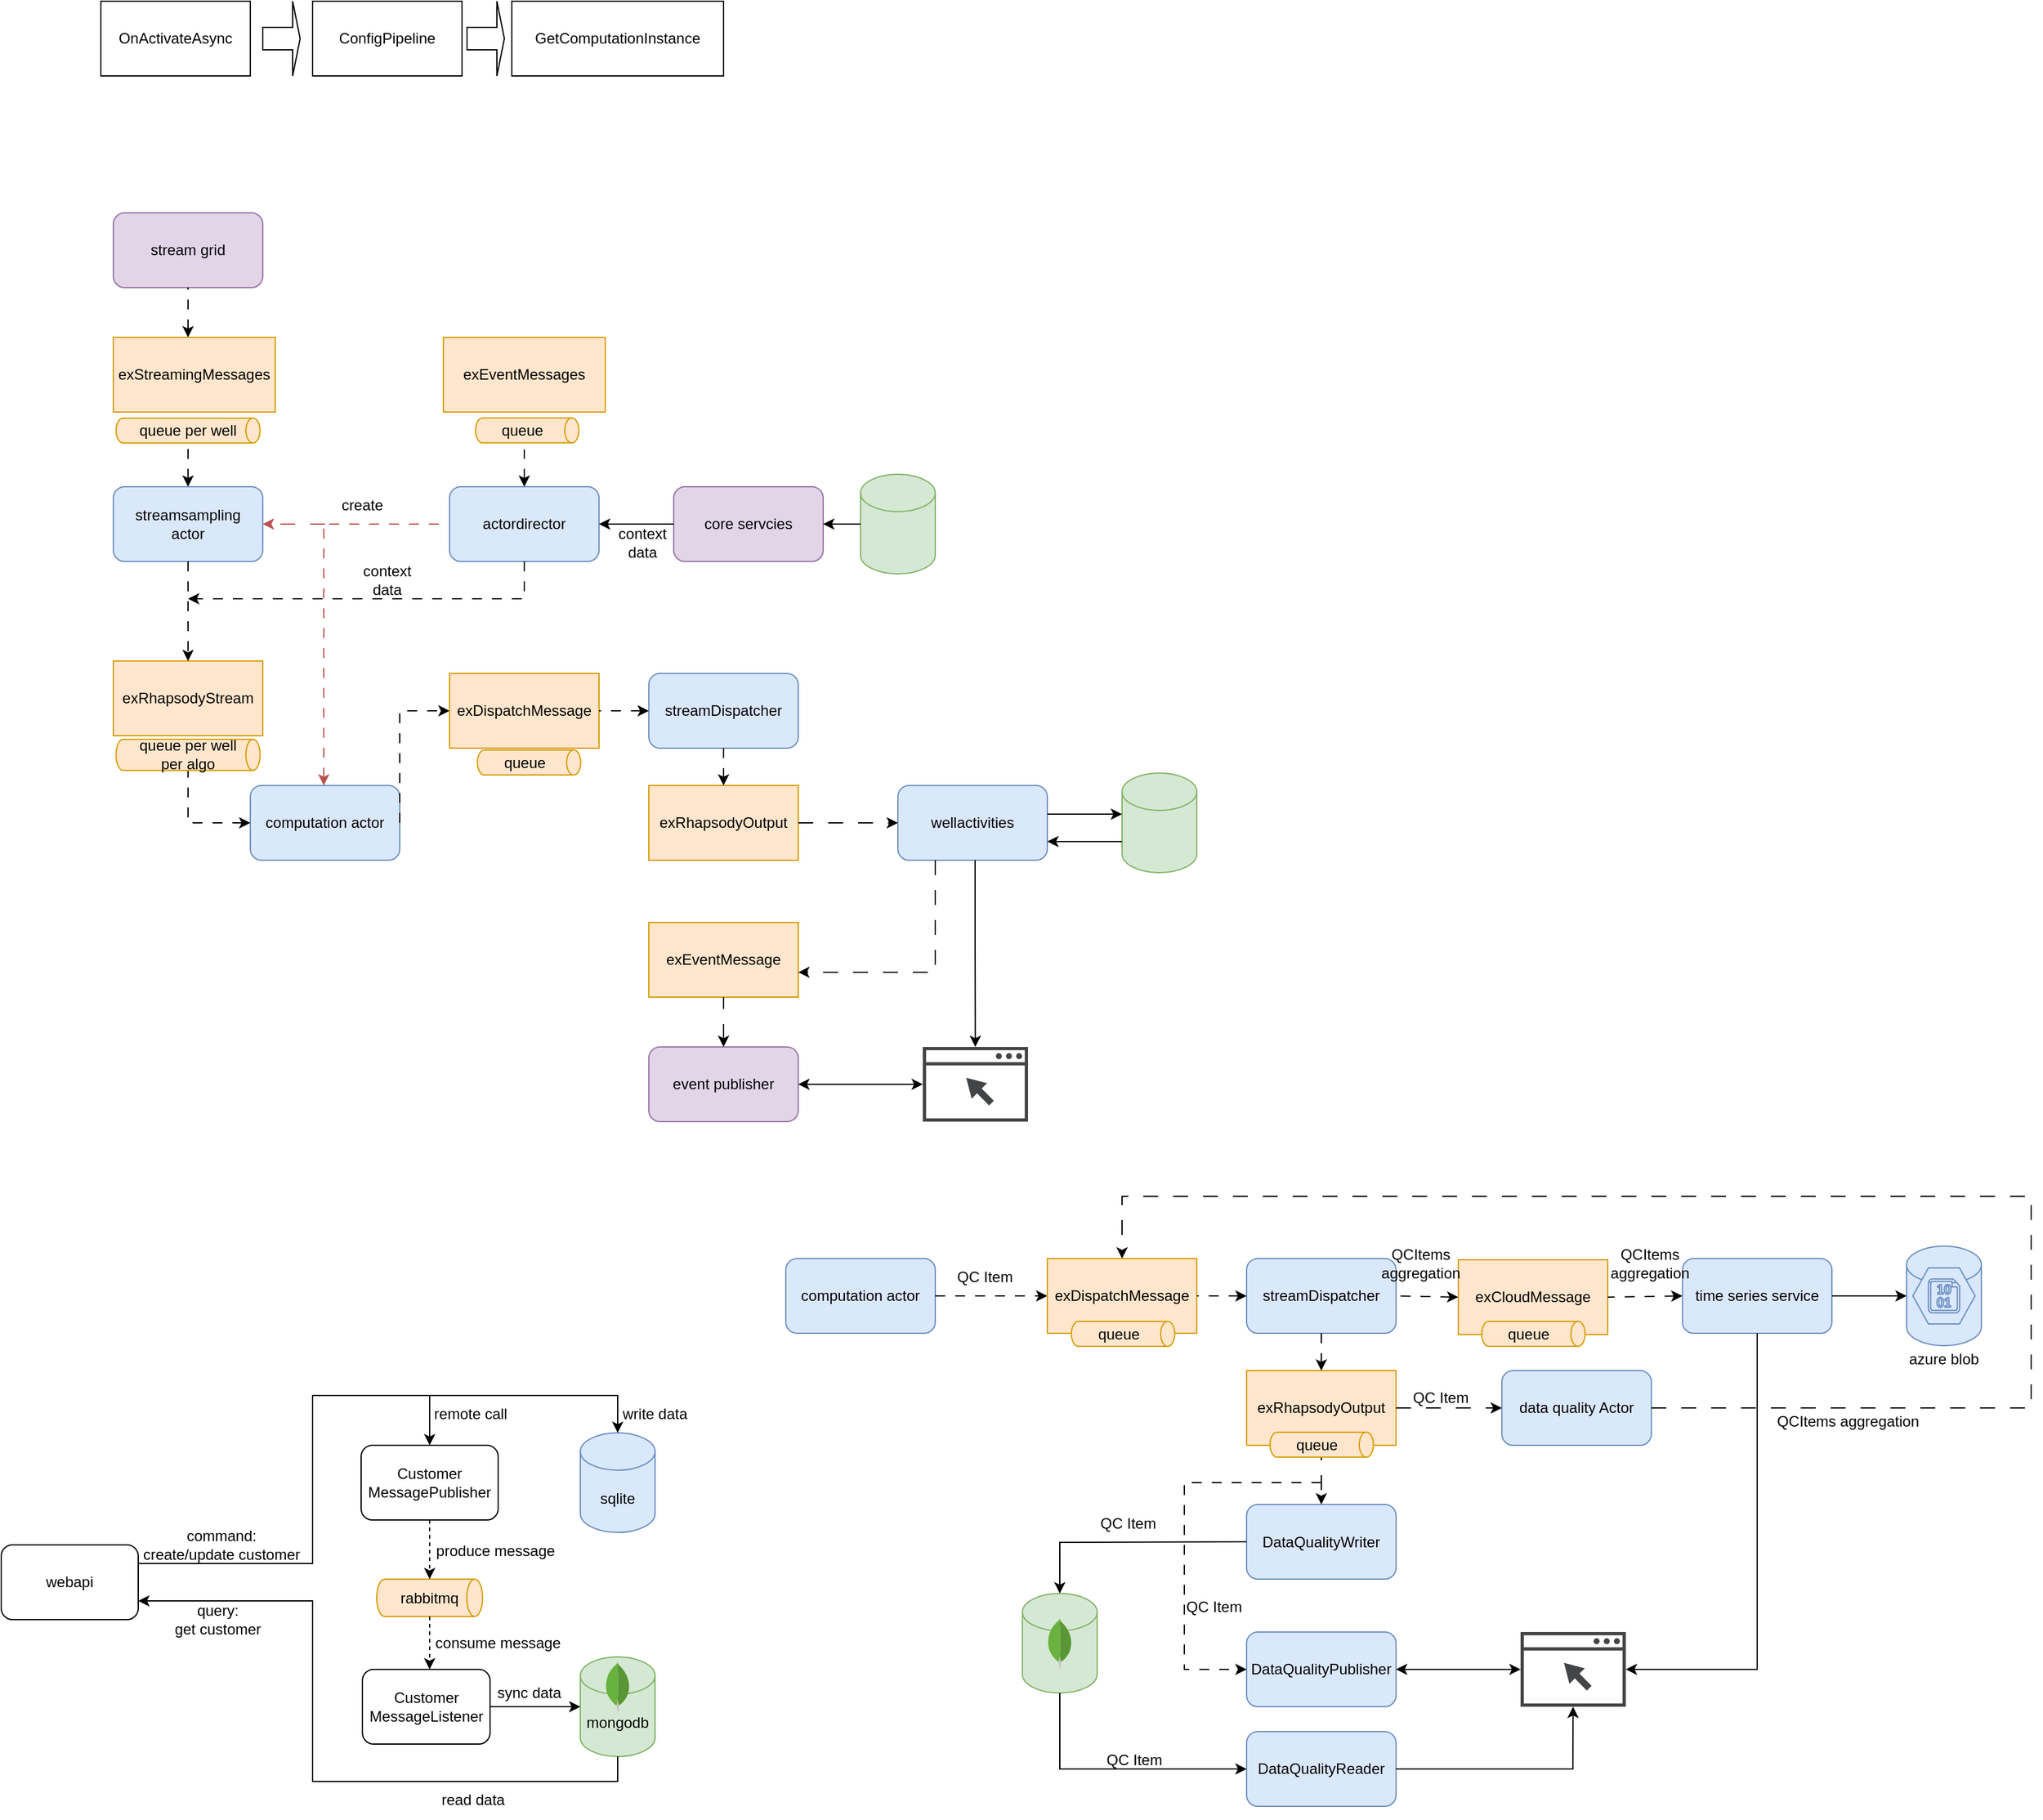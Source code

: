 <mxfile version="21.0.6" type="github">
  <diagram name="Page-1" id="OcKVnmv9bkzOkqvMLp8E">
    <mxGraphModel dx="1221" dy="654" grid="1" gridSize="10" guides="1" tooltips="1" connect="1" arrows="1" fold="1" page="1" pageScale="1" pageWidth="850" pageHeight="1100" math="0" shadow="0">
      <root>
        <mxCell id="0" />
        <mxCell id="1" parent="0" />
        <mxCell id="9D1GzpZzbGiRJLxQWqkZ-56" value="" style="shape=cylinder3;whiteSpace=wrap;html=1;boundedLbl=1;backgroundOutline=1;size=15;fillColor=#dae8fc;strokeColor=#6c8ebf;" vertex="1" parent="1">
          <mxGeometry x="1540" y="1050" width="60" height="80" as="geometry" />
        </mxCell>
        <mxCell id="kHYbqAMakebXmbpQwH_0-1" value="OnActivateAsync" style="rounded=0;whiteSpace=wrap;html=1;" parent="1" vertex="1">
          <mxGeometry x="90" y="50" width="120" height="60" as="geometry" />
        </mxCell>
        <mxCell id="kHYbqAMakebXmbpQwH_0-2" value="ConfigPipeline" style="rounded=0;whiteSpace=wrap;html=1;" parent="1" vertex="1">
          <mxGeometry x="260" y="50" width="120" height="60" as="geometry" />
        </mxCell>
        <mxCell id="kHYbqAMakebXmbpQwH_0-3" value="GetComputationInstance" style="rounded=0;whiteSpace=wrap;html=1;" parent="1" vertex="1">
          <mxGeometry x="420" y="50" width="170" height="60" as="geometry" />
        </mxCell>
        <mxCell id="kHYbqAMakebXmbpQwH_0-4" value="" style="shape=singleArrow;whiteSpace=wrap;html=1;" parent="1" vertex="1">
          <mxGeometry x="220" y="50" width="30" height="60" as="geometry" />
        </mxCell>
        <mxCell id="kHYbqAMakebXmbpQwH_0-5" value="" style="shape=singleArrow;whiteSpace=wrap;html=1;" parent="1" vertex="1">
          <mxGeometry x="384" y="50" width="30" height="60" as="geometry" />
        </mxCell>
        <mxCell id="UGG4_DEp5h8tAIbgvLsF-27" value="computation actor" style="rounded=1;whiteSpace=wrap;html=1;fillColor=#dae8fc;strokeColor=#6c8ebf;" parent="1" vertex="1">
          <mxGeometry x="210" y="680" width="120" height="60" as="geometry" />
        </mxCell>
        <mxCell id="UGG4_DEp5h8tAIbgvLsF-28" value="exRhapsodyOutput" style="rounded=0;whiteSpace=wrap;html=1;fillColor=#ffe6cc;strokeColor=#d79b00;" parent="1" vertex="1">
          <mxGeometry x="530" y="680" width="120" height="60" as="geometry" />
        </mxCell>
        <mxCell id="UGG4_DEp5h8tAIbgvLsF-30" value="" style="endArrow=classic;html=1;rounded=0;exitX=1;exitY=0.5;exitDx=0;exitDy=0;dashed=1;dashPattern=8 8;entryX=0;entryY=0.5;entryDx=0;entryDy=0;" parent="1" source="UGG4_DEp5h8tAIbgvLsF-27" target="P30Yc78JvLvE6uFcHq7c-1" edge="1">
          <mxGeometry width="50" height="50" relative="1" as="geometry">
            <mxPoint x="680" y="790" as="sourcePoint" />
            <mxPoint x="440" y="680" as="targetPoint" />
            <Array as="points">
              <mxPoint x="330" y="620" />
            </Array>
          </mxGeometry>
        </mxCell>
        <mxCell id="UGG4_DEp5h8tAIbgvLsF-31" value="wellactivities" style="rounded=1;whiteSpace=wrap;html=1;fillColor=#dae8fc;strokeColor=#6c8ebf;" parent="1" vertex="1">
          <mxGeometry x="730" y="680" width="120" height="60" as="geometry" />
        </mxCell>
        <mxCell id="UGG4_DEp5h8tAIbgvLsF-33" value="" style="shape=cylinder3;whiteSpace=wrap;html=1;boundedLbl=1;backgroundOutline=1;size=15;fillColor=#d5e8d4;strokeColor=#82b366;" parent="1" vertex="1">
          <mxGeometry x="910" y="670" width="60" height="80" as="geometry" />
        </mxCell>
        <mxCell id="UGG4_DEp5h8tAIbgvLsF-34" value="" style="endArrow=classic;html=1;rounded=0;exitX=1;exitY=0.5;exitDx=0;exitDy=0;entryX=0;entryY=0.5;entryDx=0;entryDy=0;dashed=1;dashPattern=12 12;" parent="1" source="UGG4_DEp5h8tAIbgvLsF-28" target="UGG4_DEp5h8tAIbgvLsF-31" edge="1">
          <mxGeometry width="50" height="50" relative="1" as="geometry">
            <mxPoint x="680" y="790" as="sourcePoint" />
            <mxPoint x="730" y="740" as="targetPoint" />
          </mxGeometry>
        </mxCell>
        <mxCell id="UGG4_DEp5h8tAIbgvLsF-35" value="" style="endArrow=classic;html=1;rounded=0;exitX=1;exitY=0.5;exitDx=0;exitDy=0;entryX=0;entryY=0.5;entryDx=0;entryDy=0;entryPerimeter=0;" parent="1" edge="1">
          <mxGeometry width="50" height="50" relative="1" as="geometry">
            <mxPoint x="850" y="703.0" as="sourcePoint" />
            <mxPoint x="910" y="703.0" as="targetPoint" />
          </mxGeometry>
        </mxCell>
        <mxCell id="UGG4_DEp5h8tAIbgvLsF-36" value="event publisher" style="rounded=1;whiteSpace=wrap;html=1;fillColor=#e1d5e7;strokeColor=#9673a6;" parent="1" vertex="1">
          <mxGeometry x="530" y="890" width="120" height="60" as="geometry" />
        </mxCell>
        <mxCell id="UGG4_DEp5h8tAIbgvLsF-37" value="" style="sketch=0;pointerEvents=1;shadow=0;dashed=0;html=1;strokeColor=none;fillColor=#434445;aspect=fixed;labelPosition=center;verticalLabelPosition=bottom;verticalAlign=top;align=center;outlineConnect=0;shape=mxgraph.vvd.web_browser;" parent="1" vertex="1">
          <mxGeometry x="750" y="890" width="84.51" height="60" as="geometry" />
        </mxCell>
        <mxCell id="UGG4_DEp5h8tAIbgvLsF-40" value="" style="endArrow=classic;startArrow=classic;html=1;rounded=0;exitX=1;exitY=0.5;exitDx=0;exitDy=0;" parent="1" source="UGG4_DEp5h8tAIbgvLsF-36" target="UGG4_DEp5h8tAIbgvLsF-37" edge="1">
          <mxGeometry width="50" height="50" relative="1" as="geometry">
            <mxPoint x="680" y="790" as="sourcePoint" />
            <mxPoint x="730" y="740" as="targetPoint" />
          </mxGeometry>
        </mxCell>
        <mxCell id="UGG4_DEp5h8tAIbgvLsF-41" value="" style="endArrow=none;html=1;rounded=0;startArrow=classic;startFill=1;endFill=0;" parent="1" source="UGG4_DEp5h8tAIbgvLsF-37" edge="1">
          <mxGeometry width="50" height="50" relative="1" as="geometry">
            <mxPoint x="790" y="880" as="sourcePoint" />
            <mxPoint x="792" y="740" as="targetPoint" />
            <Array as="points">
              <mxPoint x="792" y="810" />
            </Array>
          </mxGeometry>
        </mxCell>
        <mxCell id="yuS7DhjpK4BJRAQVmgky-1" value="exEventMessage" style="rounded=0;whiteSpace=wrap;html=1;fillColor=#ffe6cc;strokeColor=#d79b00;" parent="1" vertex="1">
          <mxGeometry x="530" y="790" width="120" height="60" as="geometry" />
        </mxCell>
        <mxCell id="yuS7DhjpK4BJRAQVmgky-2" value="" style="endArrow=classic;html=1;rounded=0;exitX=0.25;exitY=1;exitDx=0;exitDy=0;entryX=1;entryY=0.667;entryDx=0;entryDy=0;entryPerimeter=0;dashed=1;dashPattern=12 12;" parent="1" source="UGG4_DEp5h8tAIbgvLsF-31" target="yuS7DhjpK4BJRAQVmgky-1" edge="1">
          <mxGeometry width="50" height="50" relative="1" as="geometry">
            <mxPoint x="680" y="790" as="sourcePoint" />
            <mxPoint x="760" y="830" as="targetPoint" />
            <Array as="points">
              <mxPoint x="760" y="830" />
            </Array>
          </mxGeometry>
        </mxCell>
        <mxCell id="yuS7DhjpK4BJRAQVmgky-3" value="" style="endArrow=none;html=1;rounded=0;dashed=1;dashPattern=12 12;exitX=0.5;exitY=0;exitDx=0;exitDy=0;entryX=0.5;entryY=1;entryDx=0;entryDy=0;startArrow=classic;startFill=1;endFill=0;" parent="1" source="UGG4_DEp5h8tAIbgvLsF-36" target="yuS7DhjpK4BJRAQVmgky-1" edge="1">
          <mxGeometry width="50" height="50" relative="1" as="geometry">
            <mxPoint x="680" y="790" as="sourcePoint" />
            <mxPoint x="730" y="740" as="targetPoint" />
            <Array as="points" />
          </mxGeometry>
        </mxCell>
        <mxCell id="P30Yc78JvLvE6uFcHq7c-1" value="exDispatchMessage" style="rounded=0;whiteSpace=wrap;html=1;fillColor=#ffe6cc;strokeColor=#d79b00;" parent="1" vertex="1">
          <mxGeometry x="370" y="590" width="120" height="60" as="geometry" />
        </mxCell>
        <mxCell id="P30Yc78JvLvE6uFcHq7c-2" value="streamDispatcher" style="rounded=1;whiteSpace=wrap;html=1;fillColor=#dae8fc;strokeColor=#6c8ebf;" parent="1" vertex="1">
          <mxGeometry x="530" y="590" width="120" height="60" as="geometry" />
        </mxCell>
        <mxCell id="P30Yc78JvLvE6uFcHq7c-3" value="" style="endArrow=none;html=1;rounded=0;exitX=0;exitY=0.5;exitDx=0;exitDy=0;dashed=1;dashPattern=8 8;entryX=1;entryY=0.5;entryDx=0;entryDy=0;startArrow=classic;startFill=1;endFill=0;" parent="1" source="P30Yc78JvLvE6uFcHq7c-2" target="P30Yc78JvLvE6uFcHq7c-1" edge="1">
          <mxGeometry width="50" height="50" relative="1" as="geometry">
            <mxPoint x="340" y="720" as="sourcePoint" />
            <mxPoint x="340" y="470" as="targetPoint" />
            <Array as="points" />
          </mxGeometry>
        </mxCell>
        <mxCell id="P30Yc78JvLvE6uFcHq7c-5" value="" style="endArrow=classic;html=1;rounded=0;exitX=0.5;exitY=1;exitDx=0;exitDy=0;dashed=1;dashPattern=8 8;" parent="1" source="P30Yc78JvLvE6uFcHq7c-2" target="UGG4_DEp5h8tAIbgvLsF-28" edge="1">
          <mxGeometry width="50" height="50" relative="1" as="geometry">
            <mxPoint x="540" y="630" as="sourcePoint" />
            <mxPoint x="500" y="630" as="targetPoint" />
            <Array as="points" />
          </mxGeometry>
        </mxCell>
        <mxCell id="P30Yc78JvLvE6uFcHq7c-6" value="exRhapsodyStream" style="rounded=0;whiteSpace=wrap;html=1;fillColor=#ffe6cc;strokeColor=#d79b00;" parent="1" vertex="1">
          <mxGeometry x="100" y="580" width="120" height="60" as="geometry" />
        </mxCell>
        <mxCell id="P30Yc78JvLvE6uFcHq7c-7" value="" style="endArrow=none;html=1;rounded=0;exitX=0;exitY=0.5;exitDx=0;exitDy=0;dashed=1;dashPattern=8 8;startArrow=classic;startFill=1;endFill=0;" parent="1" source="UGG4_DEp5h8tAIbgvLsF-27" edge="1">
          <mxGeometry width="50" height="50" relative="1" as="geometry">
            <mxPoint x="340" y="720" as="sourcePoint" />
            <mxPoint x="160" y="660" as="targetPoint" />
            <Array as="points">
              <mxPoint x="160" y="710" />
              <mxPoint x="160" y="680" />
            </Array>
          </mxGeometry>
        </mxCell>
        <mxCell id="P30Yc78JvLvE6uFcHq7c-8" value="streamsampling&lt;br&gt;actor" style="rounded=1;whiteSpace=wrap;html=1;fillColor=#dae8fc;strokeColor=#6c8ebf;" parent="1" vertex="1">
          <mxGeometry x="100" y="440" width="120" height="60" as="geometry" />
        </mxCell>
        <mxCell id="P30Yc78JvLvE6uFcHq7c-9" value="" style="endArrow=classic;html=1;rounded=0;exitX=0.5;exitY=1;exitDx=0;exitDy=0;dashed=1;dashPattern=8 8;entryX=0.5;entryY=0;entryDx=0;entryDy=0;" parent="1" source="P30Yc78JvLvE6uFcHq7c-8" target="P30Yc78JvLvE6uFcHq7c-6" edge="1">
          <mxGeometry width="50" height="50" relative="1" as="geometry">
            <mxPoint x="220" y="720" as="sourcePoint" />
            <mxPoint x="140" y="800" as="targetPoint" />
            <Array as="points">
              <mxPoint x="160" y="540" />
              <mxPoint x="160" y="550" />
            </Array>
          </mxGeometry>
        </mxCell>
        <mxCell id="P30Yc78JvLvE6uFcHq7c-11" value="&lt;p style=&quot;language:zh-CN;margin-top:0pt;margin-bottom:0pt;margin-left:0in;&lt;br/&gt;text-align:left;direction:ltr;unicode-bidi:embed;mso-line-break-override:none;&lt;br/&gt;word-break:normal;punctuation-wrap:hanging&quot;&gt;exStreamingMessages&lt;/p&gt;" style="rounded=0;whiteSpace=wrap;html=1;fillColor=#ffe6cc;strokeColor=#d79b00;" parent="1" vertex="1">
          <mxGeometry x="100" y="320" width="130" height="60" as="geometry" />
        </mxCell>
        <mxCell id="P30Yc78JvLvE6uFcHq7c-13" value="" style="endArrow=none;html=1;rounded=0;exitX=0.5;exitY=0;exitDx=0;exitDy=0;dashed=1;dashPattern=8 8;startArrow=classic;startFill=1;endFill=0;" parent="1" source="P30Yc78JvLvE6uFcHq7c-8" target="10QbRGzrxPoPx4rlxIJ1-21" edge="1">
          <mxGeometry width="50" height="50" relative="1" as="geometry">
            <mxPoint x="170" y="510" as="sourcePoint" />
            <mxPoint x="160" y="420" as="targetPoint" />
            <Array as="points" />
          </mxGeometry>
        </mxCell>
        <mxCell id="P30Yc78JvLvE6uFcHq7c-14" value="stream grid" style="rounded=1;whiteSpace=wrap;html=1;fillColor=#e1d5e7;strokeColor=#9673a6;" parent="1" vertex="1">
          <mxGeometry x="100" y="220" width="120" height="60" as="geometry" />
        </mxCell>
        <mxCell id="P30Yc78JvLvE6uFcHq7c-15" value="" style="endArrow=none;html=1;rounded=0;dashed=1;dashPattern=8 8;startArrow=classic;startFill=1;endFill=0;entryX=0.5;entryY=1;entryDx=0;entryDy=0;" parent="1" target="P30Yc78JvLvE6uFcHq7c-14" edge="1">
          <mxGeometry width="50" height="50" relative="1" as="geometry">
            <mxPoint x="160" y="320" as="sourcePoint" />
            <mxPoint x="170" y="390" as="targetPoint" />
            <Array as="points" />
          </mxGeometry>
        </mxCell>
        <mxCell id="10QbRGzrxPoPx4rlxIJ1-1" value="actordirector" style="rounded=1;whiteSpace=wrap;html=1;fillColor=#dae8fc;strokeColor=#6c8ebf;" parent="1" vertex="1">
          <mxGeometry x="370" y="440" width="120" height="60" as="geometry" />
        </mxCell>
        <mxCell id="10QbRGzrxPoPx4rlxIJ1-2" value="&lt;p&gt;exEventMessages&lt;br&gt;&lt;/p&gt;" style="rounded=0;whiteSpace=wrap;html=1;fillColor=#ffe6cc;strokeColor=#d79b00;" parent="1" vertex="1">
          <mxGeometry x="365" y="320" width="130" height="60" as="geometry" />
        </mxCell>
        <mxCell id="10QbRGzrxPoPx4rlxIJ1-3" value="" style="endArrow=none;html=1;rounded=0;exitX=0.5;exitY=0;exitDx=0;exitDy=0;dashed=1;dashPattern=8 8;startArrow=classic;startFill=1;endFill=0;" parent="1" source="10QbRGzrxPoPx4rlxIJ1-1" edge="1">
          <mxGeometry width="50" height="50" relative="1" as="geometry">
            <mxPoint x="170" y="450" as="sourcePoint" />
            <mxPoint x="430" y="410" as="targetPoint" />
            <Array as="points">
              <mxPoint x="430" y="410" />
            </Array>
          </mxGeometry>
        </mxCell>
        <mxCell id="10QbRGzrxPoPx4rlxIJ1-4" value="" style="endArrow=none;html=1;rounded=0;dashed=1;dashPattern=8 8;startArrow=classic;startFill=1;endFill=0;entryX=0;entryY=0.5;entryDx=0;entryDy=0;fillColor=#f8cecc;strokeColor=#b85450;" parent="1" edge="1">
          <mxGeometry width="50" height="50" relative="1" as="geometry">
            <mxPoint x="269" y="680.0" as="sourcePoint" />
            <mxPoint x="369" y="470.0" as="targetPoint" />
            <Array as="points">
              <mxPoint x="269" y="520" />
              <mxPoint x="269" y="470" />
            </Array>
          </mxGeometry>
        </mxCell>
        <mxCell id="10QbRGzrxPoPx4rlxIJ1-8" value="" style="endArrow=classic;html=1;rounded=0;entryX=1;entryY=0.5;entryDx=0;entryDy=0;dashed=1;dashPattern=12 12;fillColor=#f8cecc;strokeColor=#b85450;" parent="1" target="P30Yc78JvLvE6uFcHq7c-8" edge="1">
          <mxGeometry width="50" height="50" relative="1" as="geometry">
            <mxPoint x="270" y="470" as="sourcePoint" />
            <mxPoint x="460" y="400" as="targetPoint" />
          </mxGeometry>
        </mxCell>
        <mxCell id="10QbRGzrxPoPx4rlxIJ1-9" value="create" style="text;html=1;strokeColor=none;fillColor=none;align=center;verticalAlign=middle;whiteSpace=wrap;rounded=0;" parent="1" vertex="1">
          <mxGeometry x="270" y="440" width="60" height="30" as="geometry" />
        </mxCell>
        <mxCell id="10QbRGzrxPoPx4rlxIJ1-10" value="core servcies" style="rounded=1;whiteSpace=wrap;html=1;fillColor=#e1d5e7;strokeColor=#9673a6;" parent="1" vertex="1">
          <mxGeometry x="550" y="440" width="120" height="60" as="geometry" />
        </mxCell>
        <mxCell id="10QbRGzrxPoPx4rlxIJ1-11" value="" style="shape=cylinder3;whiteSpace=wrap;html=1;boundedLbl=1;backgroundOutline=1;size=15;fillColor=#d5e8d4;strokeColor=#82b366;" parent="1" vertex="1">
          <mxGeometry x="700" y="430" width="60" height="80" as="geometry" />
        </mxCell>
        <mxCell id="10QbRGzrxPoPx4rlxIJ1-12" value="" style="endArrow=none;html=1;rounded=0;exitX=1;exitY=0.5;exitDx=0;exitDy=0;entryX=0;entryY=0.5;entryDx=0;entryDy=0;entryPerimeter=0;startArrow=classic;startFill=1;endFill=0;" parent="1" source="10QbRGzrxPoPx4rlxIJ1-10" target="10QbRGzrxPoPx4rlxIJ1-11" edge="1">
          <mxGeometry width="50" height="50" relative="1" as="geometry">
            <mxPoint x="860" y="720" as="sourcePoint" />
            <mxPoint x="920" y="720" as="targetPoint" />
          </mxGeometry>
        </mxCell>
        <mxCell id="10QbRGzrxPoPx4rlxIJ1-15" value="" style="endArrow=none;html=1;rounded=0;exitX=1;exitY=0.5;exitDx=0;exitDy=0;entryX=0;entryY=0.5;entryDx=0;entryDy=0;startArrow=classic;startFill=1;endFill=0;" parent="1" source="10QbRGzrxPoPx4rlxIJ1-1" target="10QbRGzrxPoPx4rlxIJ1-10" edge="1">
          <mxGeometry width="50" height="50" relative="1" as="geometry">
            <mxPoint x="410" y="680" as="sourcePoint" />
            <mxPoint x="460" y="630" as="targetPoint" />
          </mxGeometry>
        </mxCell>
        <mxCell id="10QbRGzrxPoPx4rlxIJ1-16" value="context&lt;br&gt;data" style="text;html=1;strokeColor=none;fillColor=none;align=center;verticalAlign=middle;whiteSpace=wrap;rounded=0;" parent="1" vertex="1">
          <mxGeometry x="495" y="470" width="60" height="30" as="geometry" />
        </mxCell>
        <mxCell id="10QbRGzrxPoPx4rlxIJ1-19" value="" style="endArrow=classic;html=1;rounded=0;exitX=0.5;exitY=1;exitDx=0;exitDy=0;dashed=1;dashPattern=8 8;" parent="1" source="10QbRGzrxPoPx4rlxIJ1-1" edge="1">
          <mxGeometry width="50" height="50" relative="1" as="geometry">
            <mxPoint x="410" y="670" as="sourcePoint" />
            <mxPoint x="160" y="530" as="targetPoint" />
            <Array as="points">
              <mxPoint x="430" y="530" />
            </Array>
          </mxGeometry>
        </mxCell>
        <mxCell id="10QbRGzrxPoPx4rlxIJ1-20" value="context&lt;br&gt;data" style="text;html=1;strokeColor=none;fillColor=none;align=center;verticalAlign=middle;whiteSpace=wrap;rounded=0;" parent="1" vertex="1">
          <mxGeometry x="290" y="500" width="60" height="30" as="geometry" />
        </mxCell>
        <mxCell id="10QbRGzrxPoPx4rlxIJ1-21" value="" style="shape=cylinder3;whiteSpace=wrap;html=1;boundedLbl=1;backgroundOutline=1;size=5.667;rotation=90;fillColor=#ffe6cc;strokeColor=#d79b00;" parent="1" vertex="1">
          <mxGeometry x="150" y="337" width="20" height="115.63" as="geometry" />
        </mxCell>
        <mxCell id="10QbRGzrxPoPx4rlxIJ1-22" value="queue per well" style="text;html=1;strokeColor=none;fillColor=none;align=center;verticalAlign=middle;whiteSpace=wrap;rounded=0;" parent="1" vertex="1">
          <mxGeometry x="110" y="379.81" width="100" height="30" as="geometry" />
        </mxCell>
        <mxCell id="10QbRGzrxPoPx4rlxIJ1-23" value="" style="shape=cylinder3;whiteSpace=wrap;html=1;boundedLbl=1;backgroundOutline=1;size=5.667;rotation=90;fillColor=#ffe6cc;strokeColor=#d79b00;" parent="1" vertex="1">
          <mxGeometry x="147.5" y="597.5" width="25" height="115.63" as="geometry" />
        </mxCell>
        <mxCell id="10QbRGzrxPoPx4rlxIJ1-24" value="queue per well per algo" style="text;html=1;strokeColor=none;fillColor=none;align=center;verticalAlign=middle;whiteSpace=wrap;rounded=0;" parent="1" vertex="1">
          <mxGeometry x="110" y="645.81" width="100" height="18.19" as="geometry" />
        </mxCell>
        <mxCell id="10QbRGzrxPoPx4rlxIJ1-26" value="" style="shape=cylinder3;whiteSpace=wrap;html=1;boundedLbl=1;backgroundOutline=1;size=5.667;rotation=90;fillColor=#ffe6cc;strokeColor=#d79b00;" parent="1" vertex="1">
          <mxGeometry x="422.31" y="353.3" width="20" height="83.01" as="geometry" />
        </mxCell>
        <mxCell id="10QbRGzrxPoPx4rlxIJ1-27" value="queue" style="text;html=1;strokeColor=none;fillColor=none;align=center;verticalAlign=middle;whiteSpace=wrap;rounded=0;" parent="1" vertex="1">
          <mxGeometry x="391" y="379.8" width="75" height="30" as="geometry" />
        </mxCell>
        <mxCell id="10QbRGzrxPoPx4rlxIJ1-28" value="" style="shape=cylinder3;whiteSpace=wrap;html=1;boundedLbl=1;backgroundOutline=1;size=5.667;rotation=90;fillColor=#ffe6cc;strokeColor=#d79b00;" parent="1" vertex="1">
          <mxGeometry x="423.81" y="620" width="20" height="83.01" as="geometry" />
        </mxCell>
        <mxCell id="10QbRGzrxPoPx4rlxIJ1-29" value="queue" style="text;html=1;strokeColor=none;fillColor=none;align=center;verticalAlign=middle;whiteSpace=wrap;rounded=0;" parent="1" vertex="1">
          <mxGeometry x="392.5" y="646.5" width="75" height="30" as="geometry" />
        </mxCell>
        <mxCell id="10QbRGzrxPoPx4rlxIJ1-30" value="" style="endArrow=classic;html=1;rounded=0;entryX=1;entryY=0.75;entryDx=0;entryDy=0;" parent="1" target="UGG4_DEp5h8tAIbgvLsF-31" edge="1">
          <mxGeometry width="50" height="50" relative="1" as="geometry">
            <mxPoint x="910" y="725" as="sourcePoint" />
            <mxPoint x="850" y="720" as="targetPoint" />
            <Array as="points" />
          </mxGeometry>
        </mxCell>
        <mxCell id="Ws5o8NADeWL6D7EDnwbO-1" value="Customer&lt;br style=&quot;border-color: var(--border-color);&quot;&gt;MessagePublisher" style="rounded=1;whiteSpace=wrap;html=1;" parent="1" vertex="1">
          <mxGeometry x="299" y="1210" width="110" height="60" as="geometry" />
        </mxCell>
        <mxCell id="Ws5o8NADeWL6D7EDnwbO-2" value="sqlite" style="shape=cylinder3;whiteSpace=wrap;html=1;boundedLbl=1;backgroundOutline=1;size=15;fillColor=#dae8fc;strokeColor=#6c8ebf;" parent="1" vertex="1">
          <mxGeometry x="475" y="1200" width="60" height="80" as="geometry" />
        </mxCell>
        <mxCell id="Ws5o8NADeWL6D7EDnwbO-3" value="" style="endArrow=classic;html=1;rounded=0;" parent="1" target="Ws5o8NADeWL6D7EDnwbO-1" edge="1">
          <mxGeometry width="50" height="50" relative="1" as="geometry">
            <mxPoint x="354" y="1170" as="sourcePoint" />
            <mxPoint x="650" y="1210" as="targetPoint" />
          </mxGeometry>
        </mxCell>
        <mxCell id="Ws5o8NADeWL6D7EDnwbO-4" value="command:&lt;br&gt;create/update customer" style="text;html=1;strokeColor=none;fillColor=none;align=center;verticalAlign=middle;whiteSpace=wrap;rounded=0;" parent="1" vertex="1">
          <mxGeometry x="122" y="1275" width="130" height="30" as="geometry" />
        </mxCell>
        <mxCell id="Ws5o8NADeWL6D7EDnwbO-5" value="mongodb" style="shape=cylinder3;whiteSpace=wrap;html=1;boundedLbl=1;backgroundOutline=1;size=15;fillColor=#d5e8d4;strokeColor=#82b366;" parent="1" vertex="1">
          <mxGeometry x="475" y="1380" width="60" height="80" as="geometry" />
        </mxCell>
        <mxCell id="Ws5o8NADeWL6D7EDnwbO-6" value="" style="dashed=0;outlineConnect=0;html=1;align=center;labelPosition=center;verticalLabelPosition=bottom;verticalAlign=top;shape=mxgraph.weblogos.mongodb" parent="1" vertex="1">
          <mxGeometry x="495" y="1384" width="20" height="40" as="geometry" />
        </mxCell>
        <mxCell id="Ws5o8NADeWL6D7EDnwbO-7" value="" style="shape=cylinder3;whiteSpace=wrap;html=1;boundedLbl=1;backgroundOutline=1;size=6.333;rotation=90;fillColor=#ffe6cc;strokeColor=#d79b00;" parent="1" vertex="1">
          <mxGeometry x="339" y="1290" width="30" height="85" as="geometry" />
        </mxCell>
        <mxCell id="Ws5o8NADeWL6D7EDnwbO-8" value="" style="endArrow=classic;html=1;rounded=0;entryX=0;entryY=0.5;entryDx=0;entryDy=0;entryPerimeter=0;dashed=1;exitX=0.5;exitY=1;exitDx=0;exitDy=0;" parent="1" source="Ws5o8NADeWL6D7EDnwbO-1" target="Ws5o8NADeWL6D7EDnwbO-7" edge="1">
          <mxGeometry width="50" height="50" relative="1" as="geometry">
            <mxPoint x="355.5" y="1270" as="sourcePoint" />
            <mxPoint x="627.5" y="1200" as="targetPoint" />
            <Array as="points" />
          </mxGeometry>
        </mxCell>
        <mxCell id="Ws5o8NADeWL6D7EDnwbO-9" value="Customer&lt;br&gt;MessageListener" style="rounded=1;whiteSpace=wrap;html=1;" parent="1" vertex="1">
          <mxGeometry x="300" y="1390" width="102.5" height="60" as="geometry" />
        </mxCell>
        <mxCell id="Ws5o8NADeWL6D7EDnwbO-10" value="" style="endArrow=classic;html=1;rounded=0;dashed=1;exitX=1;exitY=0.5;exitDx=0;exitDy=0;exitPerimeter=0;" parent="1" source="Ws5o8NADeWL6D7EDnwbO-7" edge="1">
          <mxGeometry width="50" height="50" relative="1" as="geometry">
            <mxPoint x="577.5" y="1250" as="sourcePoint" />
            <mxPoint x="354" y="1390" as="targetPoint" />
            <Array as="points">
              <mxPoint x="354" y="1360" />
            </Array>
          </mxGeometry>
        </mxCell>
        <mxCell id="Ws5o8NADeWL6D7EDnwbO-11" value="rabbitmq" style="text;html=1;strokeColor=none;fillColor=none;align=center;verticalAlign=middle;whiteSpace=wrap;rounded=0;" parent="1" vertex="1">
          <mxGeometry x="324" y="1317.5" width="60" height="30" as="geometry" />
        </mxCell>
        <mxCell id="Ws5o8NADeWL6D7EDnwbO-12" value="" style="endArrow=classic;html=1;rounded=0;exitX=1;exitY=0.5;exitDx=0;exitDy=0;entryX=0;entryY=0.5;entryDx=0;entryDy=0;entryPerimeter=0;" parent="1" source="Ws5o8NADeWL6D7EDnwbO-9" target="Ws5o8NADeWL6D7EDnwbO-5" edge="1">
          <mxGeometry width="50" height="50" relative="1" as="geometry">
            <mxPoint x="600" y="1240" as="sourcePoint" />
            <mxPoint x="650" y="1190" as="targetPoint" />
          </mxGeometry>
        </mxCell>
        <mxCell id="Ws5o8NADeWL6D7EDnwbO-14" value="webapi" style="rounded=1;whiteSpace=wrap;html=1;" parent="1" vertex="1">
          <mxGeometry x="10" y="1290" width="110" height="60" as="geometry" />
        </mxCell>
        <mxCell id="Ws5o8NADeWL6D7EDnwbO-15" value="" style="endArrow=none;html=1;rounded=0;exitX=1;exitY=0.75;exitDx=0;exitDy=0;entryX=0.5;entryY=1;entryDx=0;entryDy=0;entryPerimeter=0;startArrow=classic;startFill=1;endFill=0;" parent="1" source="Ws5o8NADeWL6D7EDnwbO-14" target="Ws5o8NADeWL6D7EDnwbO-5" edge="1">
          <mxGeometry width="50" height="50" relative="1" as="geometry">
            <mxPoint x="600" y="1260" as="sourcePoint" />
            <mxPoint x="650" y="1210" as="targetPoint" />
            <Array as="points">
              <mxPoint x="260" y="1335" />
              <mxPoint x="260" y="1480" />
              <mxPoint x="505" y="1480" />
            </Array>
          </mxGeometry>
        </mxCell>
        <mxCell id="Ws5o8NADeWL6D7EDnwbO-16" value="" style="endArrow=classic;html=1;rounded=0;exitX=1;exitY=0.25;exitDx=0;exitDy=0;entryX=0.5;entryY=0;entryDx=0;entryDy=0;entryPerimeter=0;" parent="1" source="Ws5o8NADeWL6D7EDnwbO-14" target="Ws5o8NADeWL6D7EDnwbO-2" edge="1">
          <mxGeometry width="50" height="50" relative="1" as="geometry">
            <mxPoint x="600" y="1260" as="sourcePoint" />
            <mxPoint x="650" y="1210" as="targetPoint" />
            <Array as="points">
              <mxPoint x="260" y="1305" />
              <mxPoint x="260" y="1170" />
              <mxPoint x="505" y="1170" />
            </Array>
          </mxGeometry>
        </mxCell>
        <mxCell id="Ws5o8NADeWL6D7EDnwbO-18" value="query:&lt;br&gt;get customer" style="text;html=1;strokeColor=none;fillColor=none;align=center;verticalAlign=middle;whiteSpace=wrap;rounded=0;" parent="1" vertex="1">
          <mxGeometry x="119" y="1335" width="130" height="30" as="geometry" />
        </mxCell>
        <mxCell id="Ws5o8NADeWL6D7EDnwbO-19" value="write data" style="text;html=1;strokeColor=none;fillColor=none;align=center;verticalAlign=middle;whiteSpace=wrap;rounded=0;" parent="1" vertex="1">
          <mxGeometry x="470" y="1170" width="130" height="30" as="geometry" />
        </mxCell>
        <mxCell id="Ws5o8NADeWL6D7EDnwbO-20" value="sync data" style="text;html=1;strokeColor=none;fillColor=none;align=center;verticalAlign=middle;whiteSpace=wrap;rounded=0;" parent="1" vertex="1">
          <mxGeometry x="369" y="1394" width="130" height="30" as="geometry" />
        </mxCell>
        <mxCell id="Ws5o8NADeWL6D7EDnwbO-21" value="read data" style="text;html=1;strokeColor=none;fillColor=none;align=center;verticalAlign=middle;whiteSpace=wrap;rounded=0;" parent="1" vertex="1">
          <mxGeometry x="324" y="1480" width="130" height="30" as="geometry" />
        </mxCell>
        <mxCell id="Ws5o8NADeWL6D7EDnwbO-22" value="remote call" style="text;html=1;strokeColor=none;fillColor=none;align=center;verticalAlign=middle;whiteSpace=wrap;rounded=0;" parent="1" vertex="1">
          <mxGeometry x="321.81" y="1170" width="130" height="30" as="geometry" />
        </mxCell>
        <mxCell id="Ws5o8NADeWL6D7EDnwbO-23" value="produce message" style="text;html=1;strokeColor=none;fillColor=none;align=center;verticalAlign=middle;whiteSpace=wrap;rounded=0;" parent="1" vertex="1">
          <mxGeometry x="342" y="1280" width="130" height="30" as="geometry" />
        </mxCell>
        <mxCell id="Ws5o8NADeWL6D7EDnwbO-24" value="consume message" style="text;html=1;strokeColor=none;fillColor=none;align=center;verticalAlign=middle;whiteSpace=wrap;rounded=0;" parent="1" vertex="1">
          <mxGeometry x="344" y="1354" width="130" height="30" as="geometry" />
        </mxCell>
        <mxCell id="9D1GzpZzbGiRJLxQWqkZ-2" value="computation actor" style="rounded=1;whiteSpace=wrap;html=1;fillColor=#dae8fc;strokeColor=#6c8ebf;" vertex="1" parent="1">
          <mxGeometry x="640" y="1060" width="120" height="60" as="geometry" />
        </mxCell>
        <mxCell id="9D1GzpZzbGiRJLxQWqkZ-3" value="exRhapsodyOutput" style="rounded=0;whiteSpace=wrap;html=1;fillColor=#ffe6cc;strokeColor=#d79b00;" vertex="1" parent="1">
          <mxGeometry x="1010" y="1150" width="120" height="60" as="geometry" />
        </mxCell>
        <mxCell id="9D1GzpZzbGiRJLxQWqkZ-4" value="" style="endArrow=classic;html=1;rounded=0;exitX=1;exitY=0.5;exitDx=0;exitDy=0;dashed=1;dashPattern=8 8;entryX=0;entryY=0.5;entryDx=0;entryDy=0;" edge="1" parent="1" source="9D1GzpZzbGiRJLxQWqkZ-2" target="9D1GzpZzbGiRJLxQWqkZ-16">
          <mxGeometry width="50" height="50" relative="1" as="geometry">
            <mxPoint x="1160" y="1260" as="sourcePoint" />
            <mxPoint x="920" y="1150" as="targetPoint" />
            <Array as="points">
              <mxPoint x="810" y="1090" />
            </Array>
          </mxGeometry>
        </mxCell>
        <mxCell id="9D1GzpZzbGiRJLxQWqkZ-5" value="data quality Actor" style="rounded=1;whiteSpace=wrap;html=1;fillColor=#dae8fc;strokeColor=#6c8ebf;" vertex="1" parent="1">
          <mxGeometry x="1215" y="1150" width="120" height="60" as="geometry" />
        </mxCell>
        <mxCell id="9D1GzpZzbGiRJLxQWqkZ-7" value="" style="endArrow=classic;html=1;rounded=0;exitX=1;exitY=0.5;exitDx=0;exitDy=0;entryX=0;entryY=0.5;entryDx=0;entryDy=0;dashed=1;dashPattern=12 12;" edge="1" parent="1" source="9D1GzpZzbGiRJLxQWqkZ-3" target="9D1GzpZzbGiRJLxQWqkZ-5">
          <mxGeometry width="50" height="50" relative="1" as="geometry">
            <mxPoint x="1160" y="1260" as="sourcePoint" />
            <mxPoint x="1210" y="1210" as="targetPoint" />
          </mxGeometry>
        </mxCell>
        <mxCell id="9D1GzpZzbGiRJLxQWqkZ-10" value="" style="sketch=0;pointerEvents=1;shadow=0;dashed=0;html=1;strokeColor=none;fillColor=#434445;aspect=fixed;labelPosition=center;verticalLabelPosition=bottom;verticalAlign=top;align=center;outlineConnect=0;shape=mxgraph.vvd.web_browser;" vertex="1" parent="1">
          <mxGeometry x="1230" y="1360" width="84.51" height="60" as="geometry" />
        </mxCell>
        <mxCell id="9D1GzpZzbGiRJLxQWqkZ-11" value="" style="endArrow=classic;startArrow=classic;html=1;rounded=0;exitX=1;exitY=0.5;exitDx=0;exitDy=0;" edge="1" parent="1" target="9D1GzpZzbGiRJLxQWqkZ-10">
          <mxGeometry width="50" height="50" relative="1" as="geometry">
            <mxPoint x="1130" y="1390" as="sourcePoint" />
            <mxPoint x="1210" y="1210" as="targetPoint" />
          </mxGeometry>
        </mxCell>
        <mxCell id="9D1GzpZzbGiRJLxQWqkZ-14" value="" style="endArrow=classic;html=1;rounded=0;exitX=1;exitY=0.5;exitDx=0;exitDy=0;dashed=1;dashPattern=12 12;entryX=0.5;entryY=0;entryDx=0;entryDy=0;" edge="1" parent="1" source="9D1GzpZzbGiRJLxQWqkZ-5" target="9D1GzpZzbGiRJLxQWqkZ-16">
          <mxGeometry width="50" height="50" relative="1" as="geometry">
            <mxPoint x="1160" y="1260" as="sourcePoint" />
            <mxPoint x="900" y="1010" as="targetPoint" />
            <Array as="points">
              <mxPoint x="1640" y="1180" />
              <mxPoint x="1640" y="1010" />
              <mxPoint x="910" y="1010" />
            </Array>
          </mxGeometry>
        </mxCell>
        <mxCell id="9D1GzpZzbGiRJLxQWqkZ-16" value="exDispatchMessage" style="rounded=0;whiteSpace=wrap;html=1;fillColor=#ffe6cc;strokeColor=#d79b00;" vertex="1" parent="1">
          <mxGeometry x="850" y="1060" width="120" height="60" as="geometry" />
        </mxCell>
        <mxCell id="9D1GzpZzbGiRJLxQWqkZ-17" value="streamDispatcher" style="rounded=1;whiteSpace=wrap;html=1;fillColor=#dae8fc;strokeColor=#6c8ebf;" vertex="1" parent="1">
          <mxGeometry x="1010" y="1060" width="120" height="60" as="geometry" />
        </mxCell>
        <mxCell id="9D1GzpZzbGiRJLxQWqkZ-18" value="" style="endArrow=none;html=1;rounded=0;exitX=0;exitY=0.5;exitDx=0;exitDy=0;dashed=1;dashPattern=8 8;entryX=1;entryY=0.5;entryDx=0;entryDy=0;startArrow=classic;startFill=1;endFill=0;" edge="1" parent="1" source="9D1GzpZzbGiRJLxQWqkZ-17" target="9D1GzpZzbGiRJLxQWqkZ-16">
          <mxGeometry width="50" height="50" relative="1" as="geometry">
            <mxPoint x="820" y="1190" as="sourcePoint" />
            <mxPoint x="820" y="940" as="targetPoint" />
            <Array as="points" />
          </mxGeometry>
        </mxCell>
        <mxCell id="9D1GzpZzbGiRJLxQWqkZ-19" value="" style="endArrow=classic;html=1;rounded=0;exitX=0.5;exitY=1;exitDx=0;exitDy=0;dashed=1;dashPattern=8 8;" edge="1" parent="1" source="9D1GzpZzbGiRJLxQWqkZ-17" target="9D1GzpZzbGiRJLxQWqkZ-3">
          <mxGeometry width="50" height="50" relative="1" as="geometry">
            <mxPoint x="1020" y="1100" as="sourcePoint" />
            <mxPoint x="980" y="1100" as="targetPoint" />
            <Array as="points" />
          </mxGeometry>
        </mxCell>
        <mxCell id="9D1GzpZzbGiRJLxQWqkZ-20" value="" style="shape=cylinder3;whiteSpace=wrap;html=1;boundedLbl=1;backgroundOutline=1;size=5.667;rotation=90;fillColor=#ffe6cc;strokeColor=#d79b00;" vertex="1" parent="1">
          <mxGeometry x="900.81" y="1079" width="20" height="83.01" as="geometry" />
        </mxCell>
        <mxCell id="9D1GzpZzbGiRJLxQWqkZ-21" value="queue" style="text;html=1;strokeColor=none;fillColor=none;align=center;verticalAlign=middle;whiteSpace=wrap;rounded=0;" vertex="1" parent="1">
          <mxGeometry x="869.5" y="1105.5" width="75" height="30" as="geometry" />
        </mxCell>
        <mxCell id="9D1GzpZzbGiRJLxQWqkZ-23" value="QC Item" style="text;html=1;strokeColor=none;fillColor=none;align=center;verticalAlign=middle;whiteSpace=wrap;rounded=0;" vertex="1" parent="1">
          <mxGeometry x="770" y="1060" width="60" height="30" as="geometry" />
        </mxCell>
        <mxCell id="9D1GzpZzbGiRJLxQWqkZ-24" value="QC Item" style="text;html=1;strokeColor=none;fillColor=none;align=center;verticalAlign=middle;whiteSpace=wrap;rounded=0;" vertex="1" parent="1">
          <mxGeometry x="1136" y="1157" width="60" height="30" as="geometry" />
        </mxCell>
        <mxCell id="9D1GzpZzbGiRJLxQWqkZ-26" value="DataQualityPublisher" style="rounded=1;whiteSpace=wrap;html=1;fillColor=#dae8fc;strokeColor=#6c8ebf;" vertex="1" parent="1">
          <mxGeometry x="1010" y="1360" width="120" height="60" as="geometry" />
        </mxCell>
        <mxCell id="9D1GzpZzbGiRJLxQWqkZ-27" value="DataQualityReader" style="rounded=1;whiteSpace=wrap;html=1;fillColor=#dae8fc;strokeColor=#6c8ebf;" vertex="1" parent="1">
          <mxGeometry x="1010" y="1440" width="120" height="60" as="geometry" />
        </mxCell>
        <mxCell id="9D1GzpZzbGiRJLxQWqkZ-28" value="" style="endArrow=none;html=1;rounded=0;entryX=1;entryY=0.5;entryDx=0;entryDy=0;startArrow=classic;startFill=1;endFill=0;" edge="1" parent="1" source="9D1GzpZzbGiRJLxQWqkZ-10" target="9D1GzpZzbGiRJLxQWqkZ-27">
          <mxGeometry width="50" height="50" relative="1" as="geometry">
            <mxPoint x="970" y="1380" as="sourcePoint" />
            <mxPoint x="1020" y="1330" as="targetPoint" />
            <Array as="points">
              <mxPoint x="1272" y="1470" />
            </Array>
          </mxGeometry>
        </mxCell>
        <mxCell id="9D1GzpZzbGiRJLxQWqkZ-29" value="DataQualityWriter" style="rounded=1;whiteSpace=wrap;html=1;fillColor=#dae8fc;strokeColor=#6c8ebf;" vertex="1" parent="1">
          <mxGeometry x="1010" y="1257.5" width="120" height="60" as="geometry" />
        </mxCell>
        <mxCell id="9D1GzpZzbGiRJLxQWqkZ-30" value="" style="shape=cylinder3;whiteSpace=wrap;html=1;boundedLbl=1;backgroundOutline=1;size=15;fillColor=#d5e8d4;strokeColor=#82b366;" vertex="1" parent="1">
          <mxGeometry x="830" y="1329" width="60" height="80" as="geometry" />
        </mxCell>
        <mxCell id="9D1GzpZzbGiRJLxQWqkZ-33" value="" style="dashed=0;outlineConnect=0;html=1;align=center;labelPosition=center;verticalLabelPosition=bottom;verticalAlign=top;shape=mxgraph.weblogos.mongodb" vertex="1" parent="1">
          <mxGeometry x="850" y="1349" width="20" height="40" as="geometry" />
        </mxCell>
        <mxCell id="9D1GzpZzbGiRJLxQWqkZ-34" value="" style="endArrow=classic;html=1;rounded=0;exitX=0;exitY=0.5;exitDx=0;exitDy=0;entryX=0.5;entryY=0;entryDx=0;entryDy=0;entryPerimeter=0;" edge="1" parent="1" source="9D1GzpZzbGiRJLxQWqkZ-29" target="9D1GzpZzbGiRJLxQWqkZ-30">
          <mxGeometry width="50" height="50" relative="1" as="geometry">
            <mxPoint x="970" y="1280" as="sourcePoint" />
            <mxPoint x="860" y="1288" as="targetPoint" />
            <Array as="points">
              <mxPoint x="860" y="1288" />
            </Array>
          </mxGeometry>
        </mxCell>
        <mxCell id="9D1GzpZzbGiRJLxQWqkZ-35" value="" style="endArrow=classic;html=1;rounded=0;exitX=0.5;exitY=1;exitDx=0;exitDy=0;exitPerimeter=0;entryX=0;entryY=0.5;entryDx=0;entryDy=0;" edge="1" parent="1" source="9D1GzpZzbGiRJLxQWqkZ-30" target="9D1GzpZzbGiRJLxQWqkZ-27">
          <mxGeometry width="50" height="50" relative="1" as="geometry">
            <mxPoint x="970" y="1280" as="sourcePoint" />
            <mxPoint x="1020" y="1230" as="targetPoint" />
            <Array as="points">
              <mxPoint x="860" y="1470" />
            </Array>
          </mxGeometry>
        </mxCell>
        <mxCell id="9D1GzpZzbGiRJLxQWqkZ-36" value="" style="endArrow=classic;html=1;rounded=0;exitX=0.5;exitY=1;exitDx=0;exitDy=0;entryX=0.5;entryY=0;entryDx=0;entryDy=0;dashed=1;dashPattern=12 12;" edge="1" parent="1" source="9D1GzpZzbGiRJLxQWqkZ-3" target="9D1GzpZzbGiRJLxQWqkZ-29">
          <mxGeometry width="50" height="50" relative="1" as="geometry">
            <mxPoint x="970" y="1280" as="sourcePoint" />
            <mxPoint x="1020" y="1230" as="targetPoint" />
          </mxGeometry>
        </mxCell>
        <mxCell id="9D1GzpZzbGiRJLxQWqkZ-38" value="" style="shape=cylinder3;whiteSpace=wrap;html=1;boundedLbl=1;backgroundOutline=1;size=5.667;rotation=90;fillColor=#ffe6cc;strokeColor=#d79b00;" vertex="1" parent="1">
          <mxGeometry x="1060.31" y="1168" width="20" height="83.01" as="geometry" />
        </mxCell>
        <mxCell id="9D1GzpZzbGiRJLxQWqkZ-39" value="queue" style="text;html=1;strokeColor=none;fillColor=none;align=center;verticalAlign=middle;whiteSpace=wrap;rounded=0;" vertex="1" parent="1">
          <mxGeometry x="1029" y="1194.5" width="75" height="30" as="geometry" />
        </mxCell>
        <mxCell id="9D1GzpZzbGiRJLxQWqkZ-40" value="" style="endArrow=classic;html=1;rounded=0;entryX=0;entryY=0.5;entryDx=0;entryDy=0;dashed=1;dashPattern=8 8;" edge="1" parent="1" target="9D1GzpZzbGiRJLxQWqkZ-26">
          <mxGeometry width="50" height="50" relative="1" as="geometry">
            <mxPoint x="1070" y="1240" as="sourcePoint" />
            <mxPoint x="960" y="1390" as="targetPoint" />
            <Array as="points">
              <mxPoint x="960" y="1240" />
              <mxPoint x="960" y="1390" />
            </Array>
          </mxGeometry>
        </mxCell>
        <mxCell id="9D1GzpZzbGiRJLxQWqkZ-42" value="QC Item" style="text;html=1;strokeColor=none;fillColor=none;align=center;verticalAlign=middle;whiteSpace=wrap;rounded=0;" vertex="1" parent="1">
          <mxGeometry x="884.5" y="1257.5" width="60" height="30" as="geometry" />
        </mxCell>
        <mxCell id="9D1GzpZzbGiRJLxQWqkZ-44" value="QC Item" style="text;html=1;strokeColor=none;fillColor=none;align=center;verticalAlign=middle;whiteSpace=wrap;rounded=0;" vertex="1" parent="1">
          <mxGeometry x="890" y="1448" width="60" height="30" as="geometry" />
        </mxCell>
        <mxCell id="9D1GzpZzbGiRJLxQWqkZ-45" value="QC Item" style="text;html=1;strokeColor=none;fillColor=none;align=center;verticalAlign=middle;whiteSpace=wrap;rounded=0;" vertex="1" parent="1">
          <mxGeometry x="954" y="1324.5" width="60" height="30" as="geometry" />
        </mxCell>
        <mxCell id="9D1GzpZzbGiRJLxQWqkZ-47" value="exCloudMessage" style="rounded=0;whiteSpace=wrap;html=1;fillColor=#ffe6cc;strokeColor=#d79b00;" vertex="1" parent="1">
          <mxGeometry x="1180" y="1061" width="120" height="60" as="geometry" />
        </mxCell>
        <mxCell id="9D1GzpZzbGiRJLxQWqkZ-48" value="" style="shape=cylinder3;whiteSpace=wrap;html=1;boundedLbl=1;backgroundOutline=1;size=5.667;rotation=90;fillColor=#ffe6cc;strokeColor=#d79b00;" vertex="1" parent="1">
          <mxGeometry x="1230.31" y="1079" width="20" height="83.01" as="geometry" />
        </mxCell>
        <mxCell id="9D1GzpZzbGiRJLxQWqkZ-49" value="queue" style="text;html=1;strokeColor=none;fillColor=none;align=center;verticalAlign=middle;whiteSpace=wrap;rounded=0;" vertex="1" parent="1">
          <mxGeometry x="1199" y="1105.5" width="75" height="30" as="geometry" />
        </mxCell>
        <mxCell id="9D1GzpZzbGiRJLxQWqkZ-50" value="" style="endArrow=none;html=1;rounded=0;dashed=1;dashPattern=8 8;startArrow=classic;startFill=1;endFill=0;entryX=1;entryY=0.5;entryDx=0;entryDy=0;exitX=0;exitY=0.5;exitDx=0;exitDy=0;" edge="1" parent="1" source="9D1GzpZzbGiRJLxQWqkZ-47" target="9D1GzpZzbGiRJLxQWqkZ-17">
          <mxGeometry width="50" height="50" relative="1" as="geometry">
            <mxPoint x="1510" y="1110" as="sourcePoint" />
            <mxPoint x="1430" y="1100" as="targetPoint" />
            <Array as="points" />
          </mxGeometry>
        </mxCell>
        <mxCell id="9D1GzpZzbGiRJLxQWqkZ-51" value="time series service" style="rounded=1;whiteSpace=wrap;html=1;fillColor=#dae8fc;strokeColor=#6c8ebf;" vertex="1" parent="1">
          <mxGeometry x="1360" y="1060" width="120" height="60" as="geometry" />
        </mxCell>
        <mxCell id="9D1GzpZzbGiRJLxQWqkZ-52" value="" style="endArrow=none;html=1;rounded=0;dashed=1;dashPattern=8 8;startArrow=classic;startFill=1;endFill=0;entryX=1;entryY=0.5;entryDx=0;entryDy=0;exitX=0;exitY=0.5;exitDx=0;exitDy=0;" edge="1" parent="1" source="9D1GzpZzbGiRJLxQWqkZ-51" target="9D1GzpZzbGiRJLxQWqkZ-47">
          <mxGeometry width="50" height="50" relative="1" as="geometry">
            <mxPoint x="1190" y="1101" as="sourcePoint" />
            <mxPoint x="1140" y="1100" as="targetPoint" />
            <Array as="points" />
          </mxGeometry>
        </mxCell>
        <mxCell id="9D1GzpZzbGiRJLxQWqkZ-53" value="QCItems &lt;br&gt;aggregation" style="text;html=1;strokeColor=none;fillColor=none;align=center;verticalAlign=middle;whiteSpace=wrap;rounded=0;" vertex="1" parent="1">
          <mxGeometry x="1090" y="1049" width="120" height="30" as="geometry" />
        </mxCell>
        <mxCell id="9D1GzpZzbGiRJLxQWqkZ-54" value="QCItems &lt;br&gt;aggregation" style="text;html=1;strokeColor=none;fillColor=none;align=center;verticalAlign=middle;whiteSpace=wrap;rounded=0;" vertex="1" parent="1">
          <mxGeometry x="1274" y="1049" width="120" height="30" as="geometry" />
        </mxCell>
        <mxCell id="9D1GzpZzbGiRJLxQWqkZ-55" value="" style="verticalLabelPosition=bottom;html=1;verticalAlign=top;align=center;strokeColor=#6c8ebf;fillColor=#dae8fc;shape=mxgraph.azure.storage_blob;" vertex="1" parent="1">
          <mxGeometry x="1545" y="1067.5" width="50" height="45" as="geometry" />
        </mxCell>
        <mxCell id="9D1GzpZzbGiRJLxQWqkZ-57" value="" style="endArrow=classic;html=1;rounded=0;exitX=1;exitY=0.5;exitDx=0;exitDy=0;entryX=0;entryY=0.5;entryDx=0;entryDy=0;entryPerimeter=0;" edge="1" parent="1" source="9D1GzpZzbGiRJLxQWqkZ-51" target="9D1GzpZzbGiRJLxQWqkZ-56">
          <mxGeometry width="50" height="50" relative="1" as="geometry">
            <mxPoint x="1130" y="1280" as="sourcePoint" />
            <mxPoint x="1180" y="1230" as="targetPoint" />
          </mxGeometry>
        </mxCell>
        <mxCell id="9D1GzpZzbGiRJLxQWqkZ-59" value="azure blob" style="text;whiteSpace=wrap;html=1;" vertex="1" parent="1">
          <mxGeometry x="1540" y="1127" width="60" height="30" as="geometry" />
        </mxCell>
        <mxCell id="9D1GzpZzbGiRJLxQWqkZ-60" value="QCItems aggregation&lt;br&gt;" style="text;html=1;strokeColor=none;fillColor=none;align=center;verticalAlign=middle;whiteSpace=wrap;rounded=0;" vertex="1" parent="1">
          <mxGeometry x="1433" y="1176" width="120" height="30" as="geometry" />
        </mxCell>
        <mxCell id="9D1GzpZzbGiRJLxQWqkZ-61" value="" style="endArrow=none;html=1;rounded=0;startArrow=classic;startFill=1;endFill=0;" edge="1" parent="1" source="9D1GzpZzbGiRJLxQWqkZ-10">
          <mxGeometry width="50" height="50" relative="1" as="geometry">
            <mxPoint x="1130" y="1280" as="sourcePoint" />
            <mxPoint x="1420" y="1120" as="targetPoint" />
            <Array as="points">
              <mxPoint x="1420" y="1390" />
            </Array>
          </mxGeometry>
        </mxCell>
      </root>
    </mxGraphModel>
  </diagram>
</mxfile>
